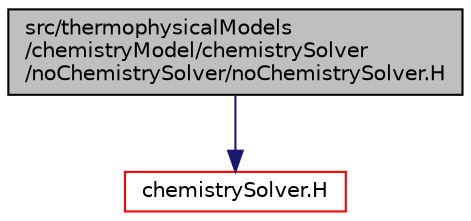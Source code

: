 digraph "src/thermophysicalModels/chemistryModel/chemistrySolver/noChemistrySolver/noChemistrySolver.H"
{
  bgcolor="transparent";
  edge [fontname="Helvetica",fontsize="10",labelfontname="Helvetica",labelfontsize="10"];
  node [fontname="Helvetica",fontsize="10",shape=record];
  Node1 [label="src/thermophysicalModels\l/chemistryModel/chemistrySolver\l/noChemistrySolver/noChemistrySolver.H",height=0.2,width=0.4,color="black", fillcolor="grey75", style="filled", fontcolor="black"];
  Node1 -> Node2 [color="midnightblue",fontsize="10",style="solid",fontname="Helvetica"];
  Node2 [label="chemistrySolver.H",height=0.2,width=0.4,color="red",URL="$a10211.html"];
}
